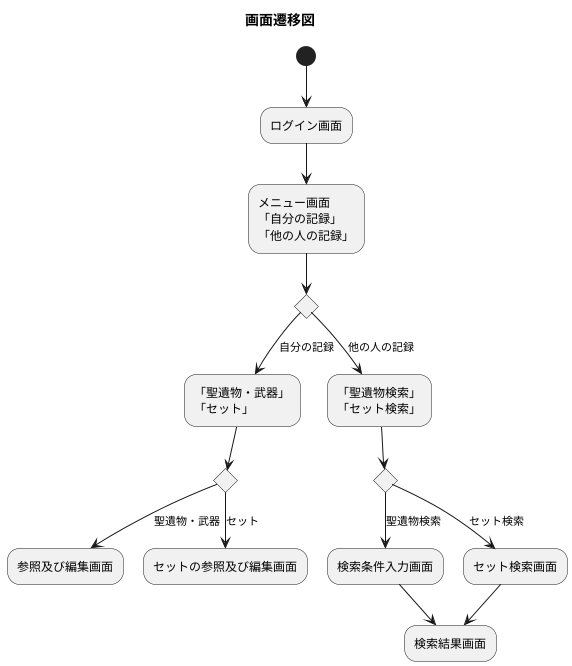 @startuml
title 画面遷移図
(*)--> "ログイン画面"
--> "メニュー画面\n「自分の記録」\n「他の人の記録」"
if "" then
    --> [自分の記録]"「聖遺物・武器」\n「セット」"
    if "" then
        --> [聖遺物・武器]"参照及び編集画面"
    else
        --> [セット]"セットの参照及び編集画面"
    endif
else
    --> [他の人の記録]"「聖遺物検索」\n「セット検索」"
    if "" then
        --> [聖遺物検索]"検索条件入力画面"
        --> "検索結果画面"
    else
        --> [セット検索]"セット検索画面"
        --> "検索結果画面"
    endif
endif
@enduml
